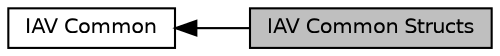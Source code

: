 digraph "IAV Common Structs"
{
  bgcolor="transparent";
  edge [fontname="Helvetica",fontsize="10",labelfontname="Helvetica",labelfontsize="10"];
  node [fontname="Helvetica",fontsize="10",shape=box];
  rankdir=LR;
  Node2 [label="IAV Common",height=0.2,width=0.4,color="black",URL="$df/d12/group__iav-common.html",tooltip="IAV Common Structs, Enumerations and Macros, in file iav_common.h."];
  Node1 [label="IAV Common Structs",height=0.2,width=0.4,color="black", fillcolor="grey75", style="filled", fontcolor="black",tooltip="IAV Common Structs, Enumerations and Macros."];
  Node2->Node1 [shape=plaintext, dir="back", style="solid"];
}
